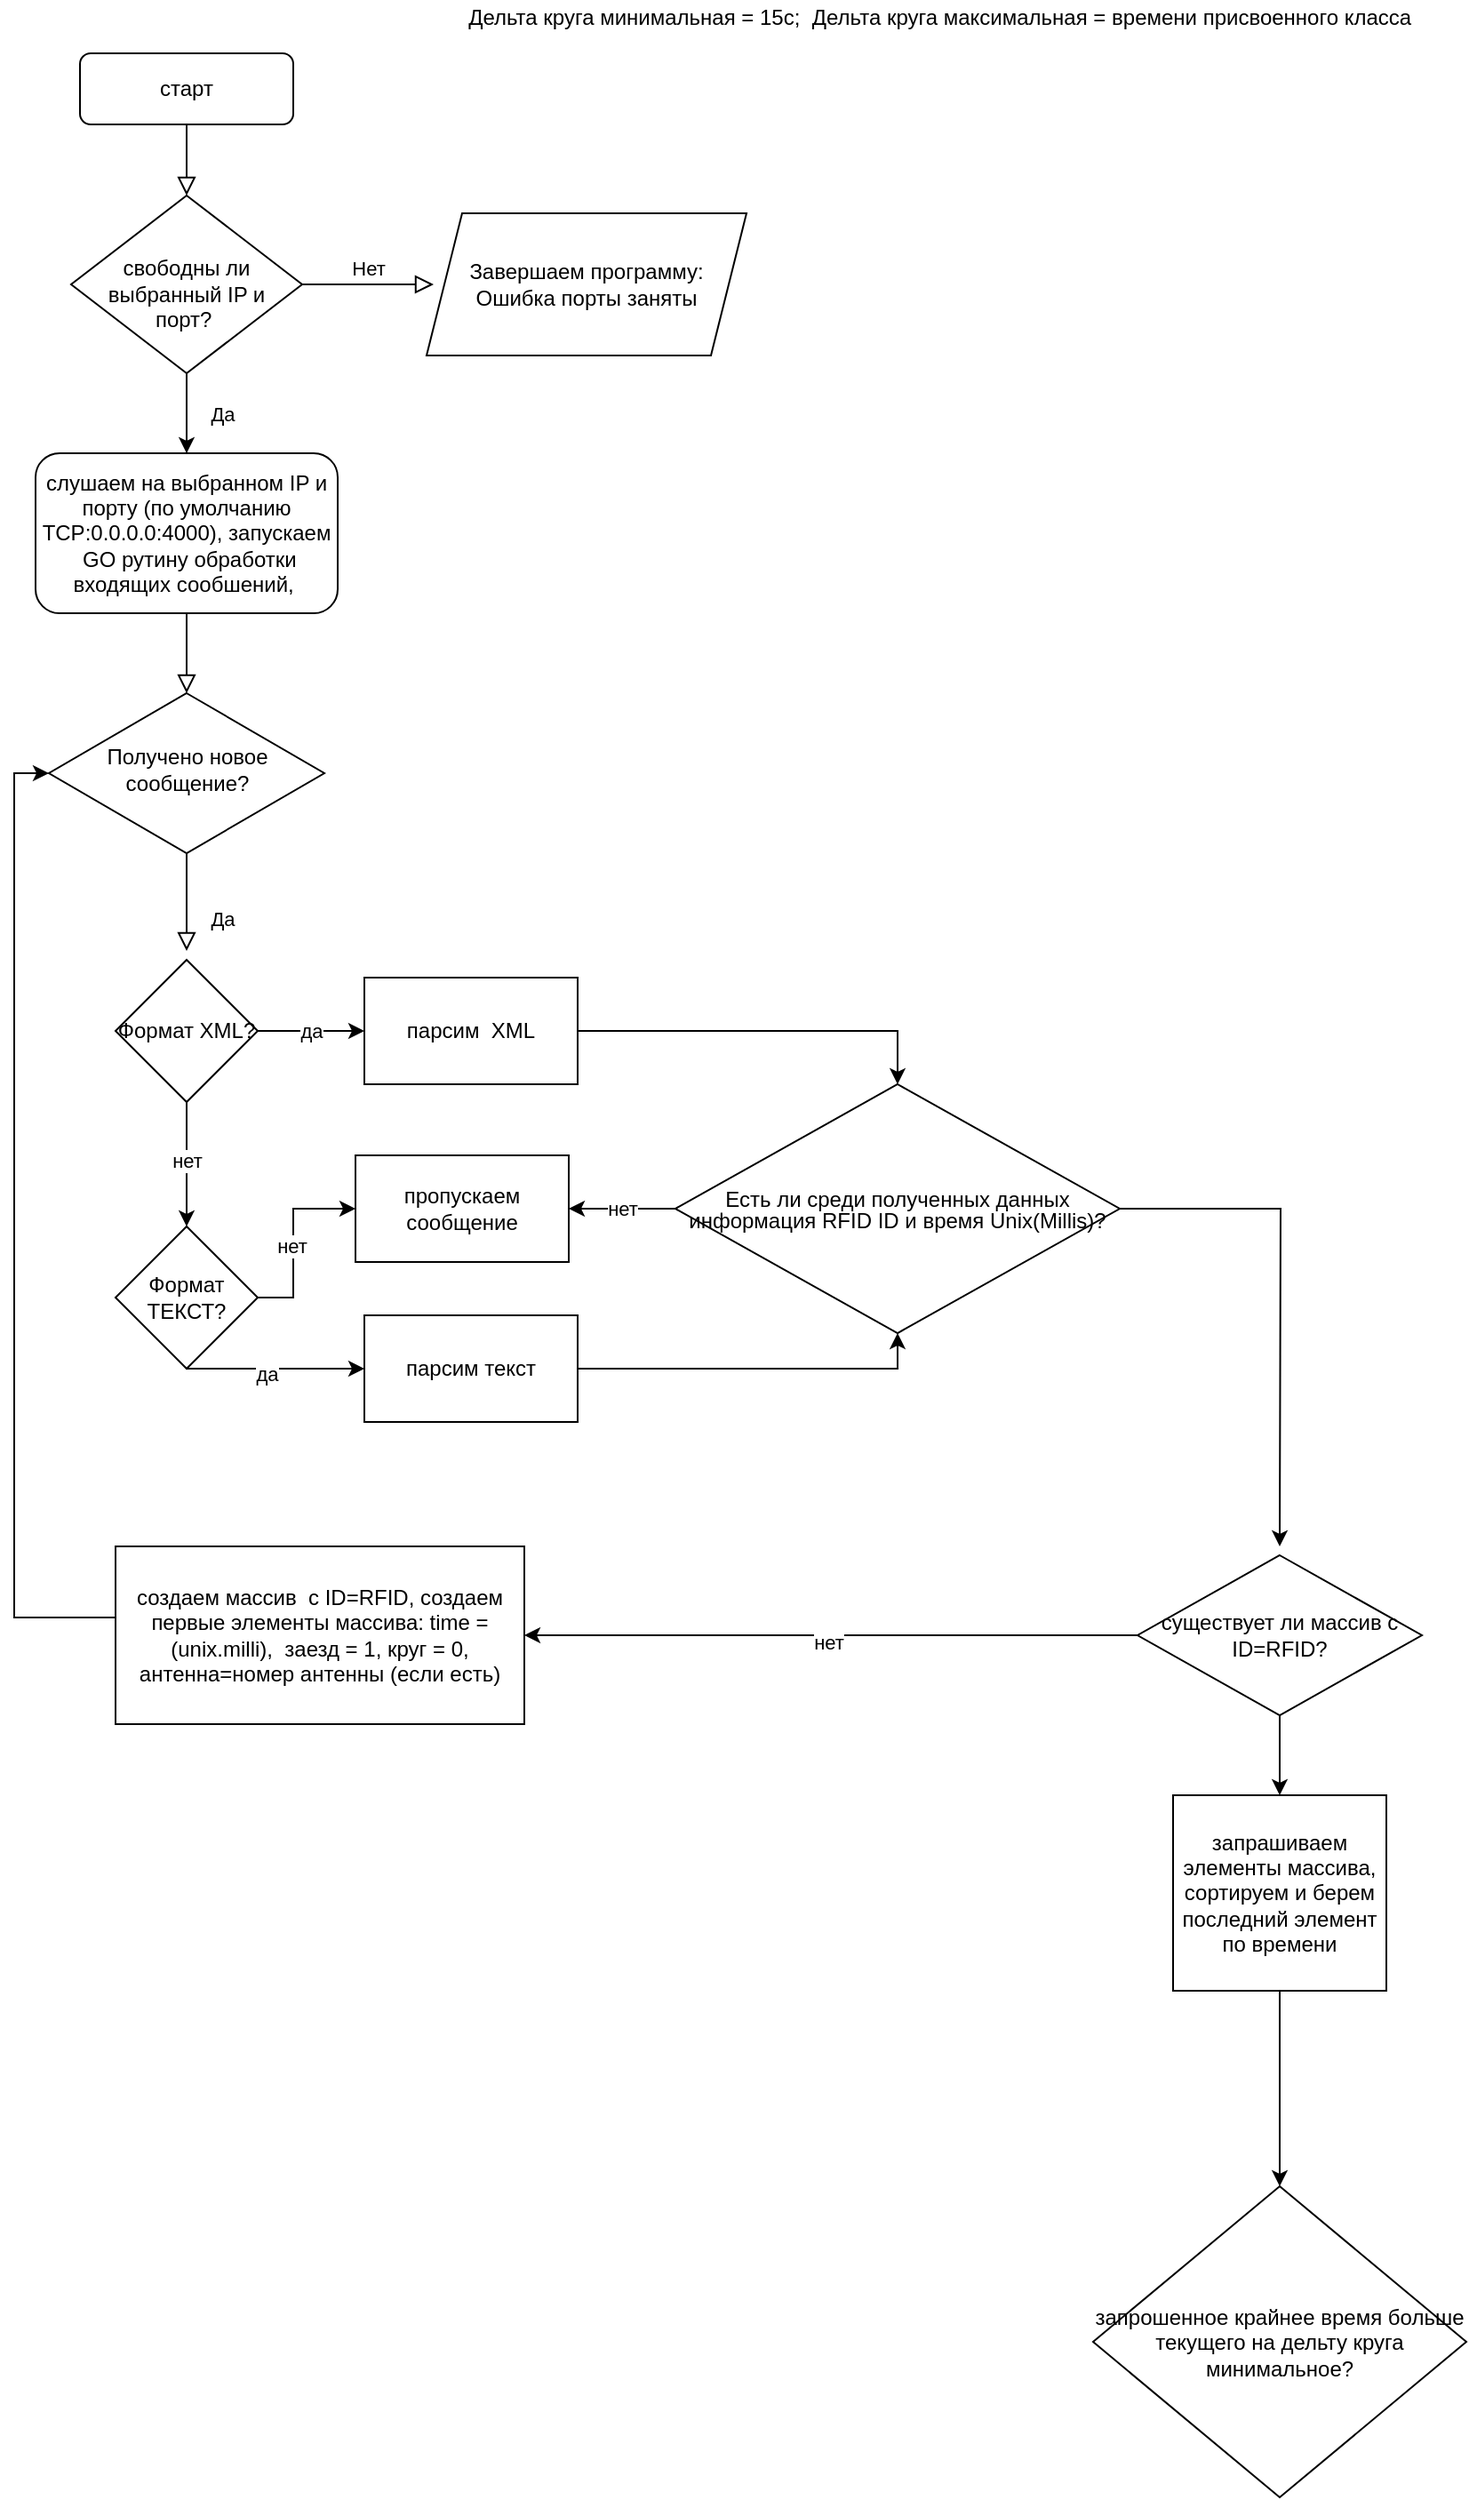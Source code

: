 <mxfile version="14.6.13" type="github">
  <diagram id="C5RBs43oDa-KdzZeNtuy" name="Page-1">
    <mxGraphModel dx="756" dy="488" grid="1" gridSize="10" guides="1" tooltips="1" connect="1" arrows="1" fold="1" page="1" pageScale="1" pageWidth="827" pageHeight="1169" background="none" math="0" shadow="0">
      <root>
        <mxCell id="WIyWlLk6GJQsqaUBKTNV-0" />
        <mxCell id="WIyWlLk6GJQsqaUBKTNV-1" parent="WIyWlLk6GJQsqaUBKTNV-0" />
        <mxCell id="WIyWlLk6GJQsqaUBKTNV-2" value="" style="rounded=0;html=1;jettySize=auto;orthogonalLoop=1;fontSize=11;endArrow=block;endFill=0;endSize=8;strokeWidth=1;shadow=0;labelBackgroundColor=none;edgeStyle=orthogonalEdgeStyle;" parent="WIyWlLk6GJQsqaUBKTNV-1" source="WIyWlLk6GJQsqaUBKTNV-3" target="WIyWlLk6GJQsqaUBKTNV-6" edge="1">
          <mxGeometry relative="1" as="geometry" />
        </mxCell>
        <mxCell id="WIyWlLk6GJQsqaUBKTNV-3" value="старт" style="rounded=1;whiteSpace=wrap;html=1;fontSize=12;glass=0;strokeWidth=1;shadow=0;" parent="WIyWlLk6GJQsqaUBKTNV-1" vertex="1">
          <mxGeometry x="155" y="60" width="120" height="40" as="geometry" />
        </mxCell>
        <mxCell id="WIyWlLk6GJQsqaUBKTNV-4" value="" style="rounded=0;html=1;jettySize=auto;orthogonalLoop=1;fontSize=11;endArrow=block;endFill=0;endSize=8;strokeWidth=1;shadow=0;labelBackgroundColor=none;edgeStyle=orthogonalEdgeStyle;startArrow=none;" parent="WIyWlLk6GJQsqaUBKTNV-1" source="-xHk1IHz1QswQUi32ddZ-0" target="WIyWlLk6GJQsqaUBKTNV-10" edge="1">
          <mxGeometry y="20" relative="1" as="geometry">
            <mxPoint as="offset" />
          </mxGeometry>
        </mxCell>
        <mxCell id="WIyWlLk6GJQsqaUBKTNV-5" value="Нет" style="edgeStyle=orthogonalEdgeStyle;rounded=0;html=1;jettySize=auto;orthogonalLoop=1;fontSize=11;endArrow=block;endFill=0;endSize=8;strokeWidth=1;shadow=0;labelBackgroundColor=none;" parent="WIyWlLk6GJQsqaUBKTNV-1" source="WIyWlLk6GJQsqaUBKTNV-6" edge="1">
          <mxGeometry y="10" relative="1" as="geometry">
            <mxPoint as="offset" />
            <mxPoint x="354" y="190" as="targetPoint" />
          </mxGeometry>
        </mxCell>
        <mxCell id="-xHk1IHz1QswQUi32ddZ-2" value="" style="edgeStyle=orthogonalEdgeStyle;rounded=0;orthogonalLoop=1;jettySize=auto;html=1;" edge="1" parent="WIyWlLk6GJQsqaUBKTNV-1" source="WIyWlLk6GJQsqaUBKTNV-6" target="-xHk1IHz1QswQUi32ddZ-0">
          <mxGeometry relative="1" as="geometry" />
        </mxCell>
        <mxCell id="WIyWlLk6GJQsqaUBKTNV-6" value="&lt;br&gt;свободны ли выбранный IP и порт?&amp;nbsp;" style="rhombus;whiteSpace=wrap;html=1;shadow=0;fontFamily=Helvetica;fontSize=12;align=center;strokeWidth=1;spacing=6;spacingTop=-4;" parent="WIyWlLk6GJQsqaUBKTNV-1" vertex="1">
          <mxGeometry x="150" y="140" width="130" height="100" as="geometry" />
        </mxCell>
        <mxCell id="WIyWlLk6GJQsqaUBKTNV-8" value="Да" style="rounded=0;html=1;jettySize=auto;orthogonalLoop=1;fontSize=11;endArrow=block;endFill=0;endSize=8;strokeWidth=1;shadow=0;labelBackgroundColor=none;edgeStyle=orthogonalEdgeStyle;" parent="WIyWlLk6GJQsqaUBKTNV-1" source="WIyWlLk6GJQsqaUBKTNV-10" edge="1">
          <mxGeometry x="0.333" y="20" relative="1" as="geometry">
            <mxPoint as="offset" />
            <mxPoint x="215" y="565" as="targetPoint" />
          </mxGeometry>
        </mxCell>
        <mxCell id="WIyWlLk6GJQsqaUBKTNV-10" value="Получено новое сообщение?" style="rhombus;whiteSpace=wrap;html=1;shadow=0;fontFamily=Helvetica;fontSize=12;align=center;strokeWidth=1;spacing=6;spacingTop=-4;" parent="WIyWlLk6GJQsqaUBKTNV-1" vertex="1">
          <mxGeometry x="137.5" y="420" width="155" height="90" as="geometry" />
        </mxCell>
        <mxCell id="-xHk1IHz1QswQUi32ddZ-0" value="слушаем на выбранном IP и порту (по умолчанию TCP:0.0.0.0:4000), запускаем &amp;nbsp;GO рутину обработки входящих сообшений,&amp;nbsp;" style="rounded=1;whiteSpace=wrap;html=1;" vertex="1" parent="WIyWlLk6GJQsqaUBKTNV-1">
          <mxGeometry x="130" y="285" width="170" height="90" as="geometry" />
        </mxCell>
        <mxCell id="-xHk1IHz1QswQUi32ddZ-3" value="Да" style="rounded=0;html=1;jettySize=auto;orthogonalLoop=1;fontSize=11;endArrow=none;endFill=0;endSize=8;strokeWidth=1;shadow=0;labelBackgroundColor=none;edgeStyle=orthogonalEdgeStyle;" edge="1" parent="WIyWlLk6GJQsqaUBKTNV-1" source="WIyWlLk6GJQsqaUBKTNV-6" target="-xHk1IHz1QswQUi32ddZ-0">
          <mxGeometry y="20" relative="1" as="geometry">
            <mxPoint as="offset" />
            <mxPoint x="215" y="240" as="sourcePoint" />
            <mxPoint x="220" y="380" as="targetPoint" />
          </mxGeometry>
        </mxCell>
        <mxCell id="-xHk1IHz1QswQUi32ddZ-4" value="&lt;span&gt;Завершаем программу: Ошибка порты заняты&lt;/span&gt;" style="shape=parallelogram;perimeter=parallelogramPerimeter;whiteSpace=wrap;html=1;fixedSize=1;" vertex="1" parent="WIyWlLk6GJQsqaUBKTNV-1">
          <mxGeometry x="350" y="150" width="180" height="80" as="geometry" />
        </mxCell>
        <mxCell id="-xHk1IHz1QswQUi32ddZ-8" value="да" style="edgeStyle=orthogonalEdgeStyle;rounded=0;orthogonalLoop=1;jettySize=auto;html=1;" edge="1" parent="WIyWlLk6GJQsqaUBKTNV-1" source="-xHk1IHz1QswQUi32ddZ-6" target="-xHk1IHz1QswQUi32ddZ-7">
          <mxGeometry relative="1" as="geometry" />
        </mxCell>
        <mxCell id="-xHk1IHz1QswQUi32ddZ-10" value="" style="edgeStyle=orthogonalEdgeStyle;rounded=0;orthogonalLoop=1;jettySize=auto;html=1;" edge="1" parent="WIyWlLk6GJQsqaUBKTNV-1" source="-xHk1IHz1QswQUi32ddZ-6" target="-xHk1IHz1QswQUi32ddZ-9">
          <mxGeometry relative="1" as="geometry" />
        </mxCell>
        <mxCell id="-xHk1IHz1QswQUi32ddZ-11" value="нет" style="edgeLabel;html=1;align=center;verticalAlign=middle;resizable=0;points=[];" vertex="1" connectable="0" parent="-xHk1IHz1QswQUi32ddZ-10">
          <mxGeometry x="-0.075" relative="1" as="geometry">
            <mxPoint as="offset" />
          </mxGeometry>
        </mxCell>
        <mxCell id="-xHk1IHz1QswQUi32ddZ-6" value="Формат XML?" style="rhombus;whiteSpace=wrap;html=1;" vertex="1" parent="WIyWlLk6GJQsqaUBKTNV-1">
          <mxGeometry x="175" y="570" width="80" height="80" as="geometry" />
        </mxCell>
        <mxCell id="-xHk1IHz1QswQUi32ddZ-17" value="" style="edgeStyle=orthogonalEdgeStyle;rounded=0;orthogonalLoop=1;jettySize=auto;html=1;entryX=0.5;entryY=0;entryDx=0;entryDy=0;" edge="1" parent="WIyWlLk6GJQsqaUBKTNV-1" source="-xHk1IHz1QswQUi32ddZ-7" target="-xHk1IHz1QswQUi32ddZ-18">
          <mxGeometry relative="1" as="geometry">
            <mxPoint x="520" y="680" as="targetPoint" />
            <Array as="points">
              <mxPoint x="615" y="610" />
            </Array>
          </mxGeometry>
        </mxCell>
        <mxCell id="-xHk1IHz1QswQUi32ddZ-7" value="парсим &amp;nbsp;XML" style="whiteSpace=wrap;html=1;" vertex="1" parent="WIyWlLk6GJQsqaUBKTNV-1">
          <mxGeometry x="315" y="580" width="120" height="60" as="geometry" />
        </mxCell>
        <mxCell id="-xHk1IHz1QswQUi32ddZ-14" value="" style="edgeStyle=orthogonalEdgeStyle;rounded=0;orthogonalLoop=1;jettySize=auto;html=1;entryX=0;entryY=0.5;entryDx=0;entryDy=0;" edge="1" parent="WIyWlLk6GJQsqaUBKTNV-1" source="-xHk1IHz1QswQUi32ddZ-9" target="-xHk1IHz1QswQUi32ddZ-23">
          <mxGeometry relative="1" as="geometry">
            <mxPoint x="273" y="720" as="targetPoint" />
            <Array as="points">
              <mxPoint x="275" y="760" />
              <mxPoint x="275" y="710" />
            </Array>
          </mxGeometry>
        </mxCell>
        <mxCell id="-xHk1IHz1QswQUi32ddZ-33" value="нет" style="edgeLabel;html=1;align=center;verticalAlign=middle;resizable=0;points=[];" vertex="1" connectable="0" parent="-xHk1IHz1QswQUi32ddZ-14">
          <mxGeometry x="-0.289" y="2" relative="1" as="geometry">
            <mxPoint x="1" y="-12" as="offset" />
          </mxGeometry>
        </mxCell>
        <mxCell id="-xHk1IHz1QswQUi32ddZ-34" value="" style="edgeStyle=orthogonalEdgeStyle;rounded=0;orthogonalLoop=1;jettySize=auto;html=1;entryX=0;entryY=0.5;entryDx=0;entryDy=0;" edge="1" parent="WIyWlLk6GJQsqaUBKTNV-1" source="-xHk1IHz1QswQUi32ddZ-9" target="-xHk1IHz1QswQUi32ddZ-13">
          <mxGeometry relative="1" as="geometry">
            <Array as="points">
              <mxPoint x="300" y="800" />
              <mxPoint x="300" y="800" />
            </Array>
          </mxGeometry>
        </mxCell>
        <mxCell id="-xHk1IHz1QswQUi32ddZ-35" value="да" style="edgeLabel;html=1;align=center;verticalAlign=middle;resizable=0;points=[];" vertex="1" connectable="0" parent="-xHk1IHz1QswQUi32ddZ-34">
          <mxGeometry x="-0.103" y="-3" relative="1" as="geometry">
            <mxPoint as="offset" />
          </mxGeometry>
        </mxCell>
        <mxCell id="-xHk1IHz1QswQUi32ddZ-9" value="Формат ТЕКСТ?" style="rhombus;whiteSpace=wrap;html=1;" vertex="1" parent="WIyWlLk6GJQsqaUBKTNV-1">
          <mxGeometry x="175" y="720" width="80" height="80" as="geometry" />
        </mxCell>
        <mxCell id="-xHk1IHz1QswQUi32ddZ-12" style="edgeStyle=orthogonalEdgeStyle;rounded=0;orthogonalLoop=1;jettySize=auto;html=1;exitX=0.5;exitY=1;exitDx=0;exitDy=0;" edge="1" parent="WIyWlLk6GJQsqaUBKTNV-1" source="-xHk1IHz1QswQUi32ddZ-9" target="-xHk1IHz1QswQUi32ddZ-9">
          <mxGeometry relative="1" as="geometry" />
        </mxCell>
        <mxCell id="-xHk1IHz1QswQUi32ddZ-19" value="" style="edgeStyle=orthogonalEdgeStyle;rounded=0;orthogonalLoop=1;jettySize=auto;html=1;entryX=0.5;entryY=1;entryDx=0;entryDy=0;" edge="1" parent="WIyWlLk6GJQsqaUBKTNV-1" source="-xHk1IHz1QswQUi32ddZ-13" target="-xHk1IHz1QswQUi32ddZ-18">
          <mxGeometry relative="1" as="geometry" />
        </mxCell>
        <mxCell id="-xHk1IHz1QswQUi32ddZ-13" value="парсим текст" style="whiteSpace=wrap;html=1;" vertex="1" parent="WIyWlLk6GJQsqaUBKTNV-1">
          <mxGeometry x="315" y="770" width="120" height="60" as="geometry" />
        </mxCell>
        <mxCell id="-xHk1IHz1QswQUi32ddZ-24" value="нет" style="edgeStyle=orthogonalEdgeStyle;rounded=0;orthogonalLoop=1;jettySize=auto;html=1;" edge="1" parent="WIyWlLk6GJQsqaUBKTNV-1" source="-xHk1IHz1QswQUi32ddZ-18" target="-xHk1IHz1QswQUi32ddZ-23">
          <mxGeometry relative="1" as="geometry" />
        </mxCell>
        <mxCell id="-xHk1IHz1QswQUi32ddZ-38" value="" style="edgeStyle=orthogonalEdgeStyle;rounded=0;orthogonalLoop=1;jettySize=auto;html=1;" edge="1" parent="WIyWlLk6GJQsqaUBKTNV-1" source="-xHk1IHz1QswQUi32ddZ-18">
          <mxGeometry relative="1" as="geometry">
            <mxPoint x="830" y="900" as="targetPoint" />
          </mxGeometry>
        </mxCell>
        <mxCell id="-xHk1IHz1QswQUi32ddZ-18" value="&lt;p style=&quot;line-height: 100%&quot;&gt;Есть ли среди полученных данных информация RFID ID и время Unix(Millis)?&lt;/p&gt;" style="rhombus;whiteSpace=wrap;html=1;perimeterSpacing=0;" vertex="1" parent="WIyWlLk6GJQsqaUBKTNV-1">
          <mxGeometry x="490" y="640" width="250" height="140" as="geometry" />
        </mxCell>
        <mxCell id="-xHk1IHz1QswQUi32ddZ-23" value="пропускаем сообщение" style="whiteSpace=wrap;html=1;" vertex="1" parent="WIyWlLk6GJQsqaUBKTNV-1">
          <mxGeometry x="310" y="680" width="120" height="60" as="geometry" />
        </mxCell>
        <mxCell id="-xHk1IHz1QswQUi32ddZ-28" value="" style="edgeStyle=orthogonalEdgeStyle;rounded=0;orthogonalLoop=1;jettySize=auto;html=1;" edge="1" parent="WIyWlLk6GJQsqaUBKTNV-1" source="-xHk1IHz1QswQUi32ddZ-25" target="-xHk1IHz1QswQUi32ddZ-27">
          <mxGeometry relative="1" as="geometry" />
        </mxCell>
        <mxCell id="-xHk1IHz1QswQUi32ddZ-29" value="нет" style="edgeLabel;html=1;align=center;verticalAlign=middle;resizable=0;points=[];" vertex="1" connectable="0" parent="-xHk1IHz1QswQUi32ddZ-28">
          <mxGeometry x="0.011" y="4" relative="1" as="geometry">
            <mxPoint as="offset" />
          </mxGeometry>
        </mxCell>
        <mxCell id="-xHk1IHz1QswQUi32ddZ-42" value="" style="edgeStyle=orthogonalEdgeStyle;rounded=0;orthogonalLoop=1;jettySize=auto;html=1;" edge="1" parent="WIyWlLk6GJQsqaUBKTNV-1" source="-xHk1IHz1QswQUi32ddZ-25" target="-xHk1IHz1QswQUi32ddZ-41">
          <mxGeometry relative="1" as="geometry" />
        </mxCell>
        <mxCell id="-xHk1IHz1QswQUi32ddZ-25" value="существует ли массив c ID=RFID?" style="rhombus;whiteSpace=wrap;html=1;" vertex="1" parent="WIyWlLk6GJQsqaUBKTNV-1">
          <mxGeometry x="750" y="905" width="160" height="90" as="geometry" />
        </mxCell>
        <mxCell id="-xHk1IHz1QswQUi32ddZ-31" value="" style="edgeStyle=orthogonalEdgeStyle;rounded=0;orthogonalLoop=1;jettySize=auto;html=1;entryX=0;entryY=0.5;entryDx=0;entryDy=0;" edge="1" parent="WIyWlLk6GJQsqaUBKTNV-1" source="-xHk1IHz1QswQUi32ddZ-27" target="WIyWlLk6GJQsqaUBKTNV-10">
          <mxGeometry relative="1" as="geometry">
            <mxPoint x="150" y="640" as="targetPoint" />
            <Array as="points">
              <mxPoint x="118" y="940" />
              <mxPoint x="118" y="465" />
            </Array>
          </mxGeometry>
        </mxCell>
        <mxCell id="-xHk1IHz1QswQUi32ddZ-27" value="создаем массив &amp;nbsp;с ID=RFID, создаем первые элементы массива: time = (unix.milli), &amp;nbsp;заезд = 1, круг = 0, антенна=номер антенны (если есть)" style="whiteSpace=wrap;html=1;" vertex="1" parent="WIyWlLk6GJQsqaUBKTNV-1">
          <mxGeometry x="175" y="900" width="230" height="100" as="geometry" />
        </mxCell>
        <mxCell id="-xHk1IHz1QswQUi32ddZ-44" value="" style="edgeStyle=orthogonalEdgeStyle;rounded=0;orthogonalLoop=1;jettySize=auto;html=1;" edge="1" parent="WIyWlLk6GJQsqaUBKTNV-1" source="-xHk1IHz1QswQUi32ddZ-41" target="-xHk1IHz1QswQUi32ddZ-43">
          <mxGeometry relative="1" as="geometry" />
        </mxCell>
        <mxCell id="-xHk1IHz1QswQUi32ddZ-41" value="запрашиваем элементы массива, сортируем и берем последний элемент по времени" style="whiteSpace=wrap;html=1;" vertex="1" parent="WIyWlLk6GJQsqaUBKTNV-1">
          <mxGeometry x="770" y="1040" width="120" height="110" as="geometry" />
        </mxCell>
        <mxCell id="-xHk1IHz1QswQUi32ddZ-43" value="запрошенное крайнее время больше текущего на дельту круга минимальное?" style="rhombus;whiteSpace=wrap;html=1;" vertex="1" parent="WIyWlLk6GJQsqaUBKTNV-1">
          <mxGeometry x="725" y="1260" width="210" height="175" as="geometry" />
        </mxCell>
        <mxCell id="-xHk1IHz1QswQUi32ddZ-45" value="Дельта круга минимальная = 15с; &amp;nbsp;Дельта круга максимальная = времени присвоенного класса&amp;nbsp;" style="text;html=1;align=center;verticalAlign=middle;resizable=0;points=[];autosize=1;strokeColor=none;" vertex="1" parent="WIyWlLk6GJQsqaUBKTNV-1">
          <mxGeometry x="360" y="30" width="560" height="20" as="geometry" />
        </mxCell>
        <mxCell id="-xHk1IHz1QswQUi32ddZ-46" value="&lt;br&gt;" style="text;html=1;align=center;verticalAlign=middle;resizable=0;points=[];autosize=1;strokeColor=none;" vertex="1" parent="WIyWlLk6GJQsqaUBKTNV-1">
          <mxGeometry x="540" y="50" width="20" height="20" as="geometry" />
        </mxCell>
      </root>
    </mxGraphModel>
  </diagram>
</mxfile>
